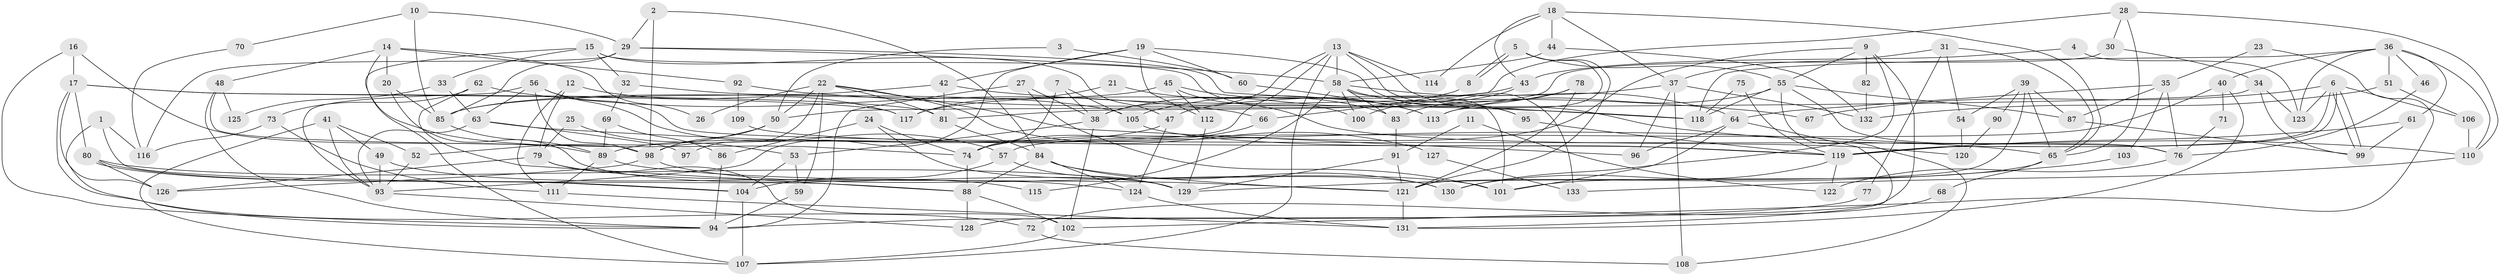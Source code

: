 // coarse degree distribution, {12: 0.025, 8: 0.225, 3: 0.075, 9: 0.075, 4: 0.075, 5: 0.175, 15: 0.025, 6: 0.1, 10: 0.025, 7: 0.125, 2: 0.025, 11: 0.025, 14: 0.025}
// Generated by graph-tools (version 1.1) at 2025/51/03/04/25 22:51:23]
// undirected, 133 vertices, 266 edges
graph export_dot {
  node [color=gray90,style=filled];
  1;
  2;
  3;
  4;
  5;
  6;
  7;
  8;
  9;
  10;
  11;
  12;
  13;
  14;
  15;
  16;
  17;
  18;
  19;
  20;
  21;
  22;
  23;
  24;
  25;
  26;
  27;
  28;
  29;
  30;
  31;
  32;
  33;
  34;
  35;
  36;
  37;
  38;
  39;
  40;
  41;
  42;
  43;
  44;
  45;
  46;
  47;
  48;
  49;
  50;
  51;
  52;
  53;
  54;
  55;
  56;
  57;
  58;
  59;
  60;
  61;
  62;
  63;
  64;
  65;
  66;
  67;
  68;
  69;
  70;
  71;
  72;
  73;
  74;
  75;
  76;
  77;
  78;
  79;
  80;
  81;
  82;
  83;
  84;
  85;
  86;
  87;
  88;
  89;
  90;
  91;
  92;
  93;
  94;
  95;
  96;
  97;
  98;
  99;
  100;
  101;
  102;
  103;
  104;
  105;
  106;
  107;
  108;
  109;
  110;
  111;
  112;
  113;
  114;
  115;
  116;
  117;
  118;
  119;
  120;
  121;
  122;
  123;
  124;
  125;
  126;
  127;
  128;
  129;
  130;
  131;
  132;
  133;
  1 -- 88;
  1 -- 94;
  1 -- 116;
  2 -- 29;
  2 -- 84;
  2 -- 98;
  3 -- 50;
  3 -- 60;
  4 -- 43;
  4 -- 123;
  5 -- 55;
  5 -- 8;
  5 -- 8;
  5 -- 113;
  5 -- 121;
  6 -- 99;
  6 -- 99;
  6 -- 119;
  6 -- 119;
  6 -- 67;
  6 -- 106;
  6 -- 123;
  7 -- 105;
  7 -- 38;
  7 -- 74;
  8 -- 38;
  9 -- 74;
  9 -- 55;
  9 -- 82;
  9 -- 128;
  9 -- 130;
  10 -- 85;
  10 -- 29;
  10 -- 70;
  11 -- 122;
  11 -- 91;
  12 -- 79;
  12 -- 111;
  12 -- 117;
  13 -- 58;
  13 -- 107;
  13 -- 38;
  13 -- 98;
  13 -- 110;
  13 -- 114;
  13 -- 133;
  14 -- 48;
  14 -- 74;
  14 -- 20;
  14 -- 26;
  14 -- 92;
  15 -- 47;
  15 -- 32;
  15 -- 33;
  15 -- 100;
  15 -- 107;
  16 -- 89;
  16 -- 94;
  16 -- 17;
  17 -- 80;
  17 -- 72;
  17 -- 81;
  17 -- 117;
  17 -- 126;
  18 -- 65;
  18 -- 43;
  18 -- 37;
  18 -- 44;
  18 -- 114;
  19 -- 93;
  19 -- 112;
  19 -- 42;
  19 -- 60;
  19 -- 95;
  20 -- 85;
  20 -- 129;
  21 -- 83;
  21 -- 117;
  22 -- 81;
  22 -- 50;
  22 -- 26;
  22 -- 59;
  22 -- 96;
  22 -- 97;
  22 -- 127;
  23 -- 102;
  23 -- 35;
  24 -- 130;
  24 -- 74;
  24 -- 86;
  25 -- 79;
  25 -- 53;
  27 -- 38;
  27 -- 101;
  27 -- 94;
  28 -- 65;
  28 -- 66;
  28 -- 30;
  28 -- 110;
  29 -- 58;
  29 -- 85;
  29 -- 116;
  29 -- 118;
  30 -- 81;
  30 -- 34;
  31 -- 37;
  31 -- 65;
  31 -- 54;
  31 -- 77;
  32 -- 69;
  32 -- 105;
  33 -- 63;
  33 -- 125;
  34 -- 123;
  34 -- 50;
  34 -- 99;
  35 -- 76;
  35 -- 87;
  35 -- 64;
  35 -- 103;
  36 -- 110;
  36 -- 51;
  36 -- 40;
  36 -- 46;
  36 -- 61;
  36 -- 118;
  36 -- 123;
  37 -- 96;
  37 -- 47;
  37 -- 108;
  37 -- 132;
  38 -- 102;
  38 -- 53;
  39 -- 65;
  39 -- 121;
  39 -- 54;
  39 -- 87;
  39 -- 90;
  40 -- 131;
  40 -- 57;
  40 -- 71;
  41 -- 107;
  41 -- 93;
  41 -- 49;
  41 -- 52;
  42 -- 81;
  42 -- 67;
  42 -- 85;
  43 -- 100;
  43 -- 117;
  44 -- 58;
  44 -- 132;
  45 -- 113;
  45 -- 85;
  45 -- 112;
  45 -- 120;
  46 -- 76;
  47 -- 124;
  47 -- 89;
  48 -- 98;
  48 -- 94;
  48 -- 125;
  49 -- 93;
  49 -- 115;
  50 -- 98;
  50 -- 52;
  51 -- 106;
  51 -- 132;
  52 -- 93;
  53 -- 104;
  53 -- 59;
  54 -- 120;
  55 -- 87;
  55 -- 118;
  55 -- 76;
  55 -- 108;
  55 -- 113;
  56 -- 98;
  56 -- 57;
  56 -- 63;
  56 -- 76;
  56 -- 93;
  57 -- 129;
  57 -- 104;
  58 -- 64;
  58 -- 95;
  58 -- 83;
  58 -- 100;
  58 -- 101;
  58 -- 115;
  59 -- 94;
  60 -- 113;
  61 -- 99;
  61 -- 119;
  62 -- 73;
  62 -- 88;
  62 -- 66;
  63 -- 93;
  63 -- 65;
  63 -- 97;
  64 -- 101;
  64 -- 96;
  64 -- 131;
  65 -- 101;
  65 -- 68;
  66 -- 74;
  68 -- 72;
  69 -- 86;
  69 -- 89;
  70 -- 116;
  71 -- 76;
  72 -- 108;
  73 -- 111;
  73 -- 116;
  74 -- 88;
  75 -- 119;
  75 -- 118;
  76 -- 122;
  77 -- 94;
  78 -- 121;
  78 -- 83;
  78 -- 105;
  79 -- 124;
  79 -- 126;
  79 -- 102;
  80 -- 104;
  80 -- 104;
  80 -- 126;
  80 -- 129;
  81 -- 84;
  82 -- 132;
  83 -- 91;
  84 -- 88;
  84 -- 130;
  84 -- 121;
  84 -- 124;
  85 -- 89;
  86 -- 94;
  87 -- 99;
  88 -- 102;
  88 -- 128;
  89 -- 121;
  89 -- 111;
  90 -- 120;
  91 -- 121;
  91 -- 129;
  92 -- 118;
  92 -- 109;
  93 -- 128;
  95 -- 119;
  98 -- 101;
  98 -- 126;
  102 -- 107;
  103 -- 129;
  104 -- 107;
  105 -- 119;
  106 -- 110;
  109 -- 119;
  110 -- 133;
  111 -- 131;
  112 -- 129;
  119 -- 122;
  119 -- 130;
  121 -- 131;
  124 -- 131;
  127 -- 133;
}
